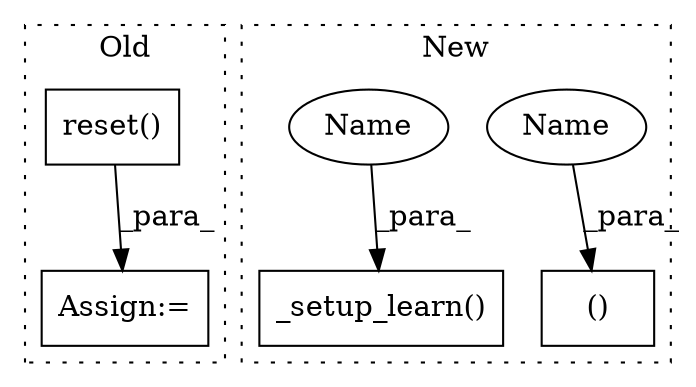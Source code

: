 digraph G {
subgraph cluster0 {
1 [label="reset()" a="75" s="11573" l="16" shape="box"];
3 [label="Assign:=" a="68" s="11570" l="3" shape="box"];
label = "Old";
style="dotted";
}
subgraph cluster1 {
2 [label="()" a="54" s="11460" l="41" shape="box"];
4 [label="_setup_learn()" a="75" s="11504,11530" l="18,1" shape="box"];
5 [label="Name" a="87" s="11493" l="8" shape="ellipse"];
6 [label="Name" a="87" s="11522" l="8" shape="ellipse"];
label = "New";
style="dotted";
}
1 -> 3 [label="_para_"];
5 -> 2 [label="_para_"];
6 -> 4 [label="_para_"];
}